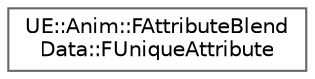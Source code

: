 digraph "Graphical Class Hierarchy"
{
 // INTERACTIVE_SVG=YES
 // LATEX_PDF_SIZE
  bgcolor="transparent";
  edge [fontname=Helvetica,fontsize=10,labelfontname=Helvetica,labelfontsize=10];
  node [fontname=Helvetica,fontsize=10,shape=box,height=0.2,width=0.4];
  rankdir="LR";
  Node0 [id="Node000000",label="UE::Anim::FAttributeBlend\lData::FUniqueAttribute",height=0.2,width=0.4,color="grey40", fillcolor="white", style="filled",URL="$d7/d73/structUE_1_1Anim_1_1FAttributeBlendData_1_1FUniqueAttribute.html",tooltip="Structure representing a unique (non-overlapping) attribute."];
}
